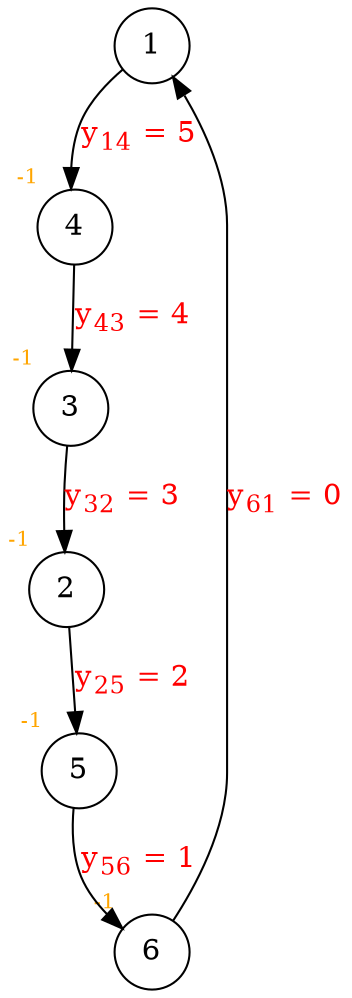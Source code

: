 digraph random918811664 {
    graph [fontname="Noto Sans"]
	node [shape=circle fillcolor=white]
	1 [ pos = "4.422562,3.295415!"]
	2 [ pos = "0.851603,0.159547!", xlabel=<<font point-size="10pt" color="orange">-1</font>>]
	3 [ pos = "3.478821,0.354209!", xlabel=<<font point-size="10pt" color="orange">-1</font>>]
	4 [ pos = "5.000000,0.124482!", xlabel=<<font point-size="10pt" color="orange">-1</font>>]
	5 [ pos = "2.545699,1.106495!", xlabel=<<font point-size="10pt" color="orange">-1</font>>]
	6 [ pos = "3.027954,2.207651!", xlabel=<<font point-size="10pt" color="orange">-1</font>>]

	1 -> 4 [fontcolor=red, label=<y<sub>14</sub> = 5>]
	2 -> 5 [fontcolor=red, label=<y<sub>25</sub> = 2>]
	3 -> 2 [fontcolor=red, label=<y<sub>32</sub> = 3>]
	4 -> 3 [fontcolor=red, label=<y<sub>43</sub> = 4>]
	5 -> 6 [fontcolor=red, label=<y<sub>56</sub> = 1>]
	6 -> 1 [fontcolor=red, label=<y<sub>61</sub> = 0>]
}
